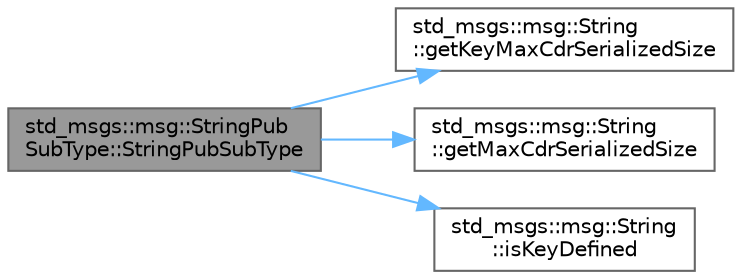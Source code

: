 digraph "std_msgs::msg::StringPubSubType::StringPubSubType"
{
 // INTERACTIVE_SVG=YES
 // LATEX_PDF_SIZE
  bgcolor="transparent";
  edge [fontname=Helvetica,fontsize=10,labelfontname=Helvetica,labelfontsize=10];
  node [fontname=Helvetica,fontsize=10,shape=box,height=0.2,width=0.4];
  rankdir="LR";
  Node1 [id="Node000001",label="std_msgs::msg::StringPub\lSubType::StringPubSubType",height=0.2,width=0.4,color="gray40", fillcolor="grey60", style="filled", fontcolor="black",tooltip=" "];
  Node1 -> Node2 [id="edge1_Node000001_Node000002",color="steelblue1",style="solid",tooltip=" "];
  Node2 [id="Node000002",label="std_msgs::msg::String\l::getKeyMaxCdrSerializedSize",height=0.2,width=0.4,color="grey40", fillcolor="white", style="filled",URL="$d4/dc9/classstd__msgs_1_1msg_1_1String.html#a23270b7ab9c3561797186b66845d0a88",tooltip="This function returns the maximum serialized size of the Key of an object depending on the buffer ali..."];
  Node1 -> Node3 [id="edge2_Node000001_Node000003",color="steelblue1",style="solid",tooltip=" "];
  Node3 [id="Node000003",label="std_msgs::msg::String\l::getMaxCdrSerializedSize",height=0.2,width=0.4,color="grey40", fillcolor="white", style="filled",URL="$d4/dc9/classstd__msgs_1_1msg_1_1String.html#a2a349470e383144cb2ce1f5dbf881e1b",tooltip="This function returns the maximum serialized size of an object depending on the buffer alignment."];
  Node1 -> Node4 [id="edge3_Node000001_Node000004",color="steelblue1",style="solid",tooltip=" "];
  Node4 [id="Node000004",label="std_msgs::msg::String\l::isKeyDefined",height=0.2,width=0.4,color="grey40", fillcolor="white", style="filled",URL="$d4/dc9/classstd__msgs_1_1msg_1_1String.html#a32e0bb17893d7789984765a908d4753e",tooltip="This function tells you if the Key has been defined for this type"];
}
